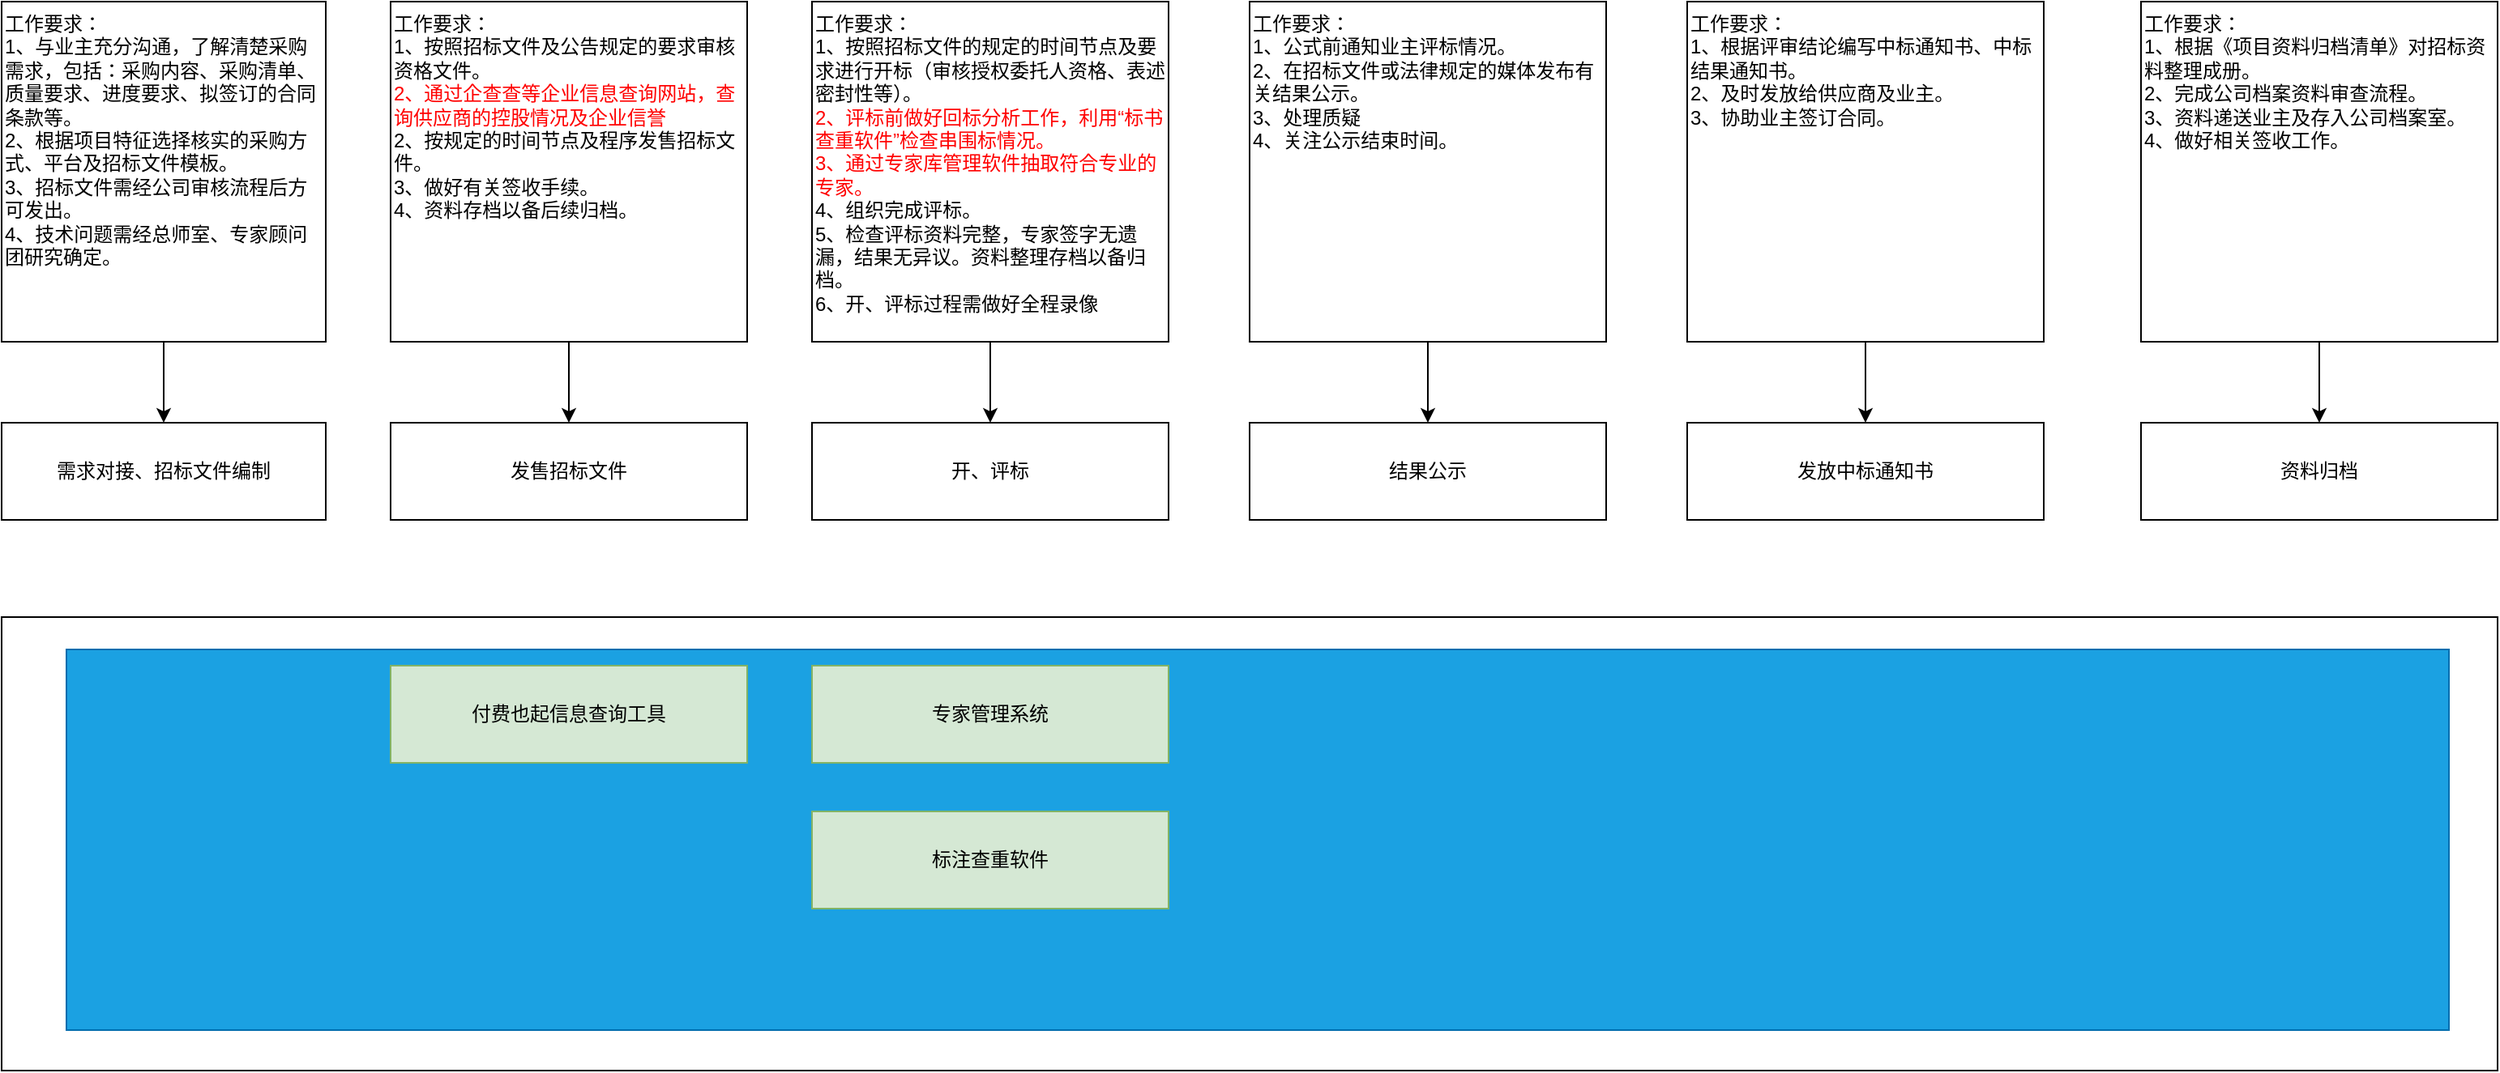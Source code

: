 <mxfile version="22.1.15" type="github">
  <diagram name="第 1 页" id="IvqLFZZhcrXwCMEsDjBW">
    <mxGraphModel dx="1815" dy="1068" grid="1" gridSize="10" guides="1" tooltips="1" connect="1" arrows="1" fold="1" page="1" pageScale="1" pageWidth="3300" pageHeight="4681" math="0" shadow="0">
      <root>
        <mxCell id="0" />
        <mxCell id="1" parent="0" />
        <mxCell id="R8VD1IcNc_u99sHQXmGt-1" value="需求对接、招标文件编制" style="rounded=0;whiteSpace=wrap;html=1;" vertex="1" parent="1">
          <mxGeometry x="160" y="270" width="200" height="60" as="geometry" />
        </mxCell>
        <mxCell id="R8VD1IcNc_u99sHQXmGt-2" value="发售招标文件" style="rounded=0;whiteSpace=wrap;html=1;" vertex="1" parent="1">
          <mxGeometry x="400" y="270" width="220" height="60" as="geometry" />
        </mxCell>
        <mxCell id="R8VD1IcNc_u99sHQXmGt-3" value="开、评标" style="rounded=0;whiteSpace=wrap;html=1;" vertex="1" parent="1">
          <mxGeometry x="660" y="270" width="220" height="60" as="geometry" />
        </mxCell>
        <mxCell id="R8VD1IcNc_u99sHQXmGt-4" value="结果公示" style="rounded=0;whiteSpace=wrap;html=1;" vertex="1" parent="1">
          <mxGeometry x="930" y="270" width="220" height="60" as="geometry" />
        </mxCell>
        <mxCell id="R8VD1IcNc_u99sHQXmGt-5" value="发放中标通知书" style="rounded=0;whiteSpace=wrap;html=1;" vertex="1" parent="1">
          <mxGeometry x="1200" y="270" width="220" height="60" as="geometry" />
        </mxCell>
        <mxCell id="R8VD1IcNc_u99sHQXmGt-16" style="edgeStyle=orthogonalEdgeStyle;rounded=0;orthogonalLoop=1;jettySize=auto;html=1;exitX=0.5;exitY=1;exitDx=0;exitDy=0;entryX=0.5;entryY=0;entryDx=0;entryDy=0;" edge="1" parent="1" source="R8VD1IcNc_u99sHQXmGt-6" target="R8VD1IcNc_u99sHQXmGt-1">
          <mxGeometry relative="1" as="geometry" />
        </mxCell>
        <mxCell id="R8VD1IcNc_u99sHQXmGt-6" value="&lt;div style=&quot;&quot;&gt;&lt;span style=&quot;background-color: initial;&quot;&gt;工作要求：&lt;/span&gt;&lt;/div&gt;1、与业主充分沟通，了解清楚采购需求，包括：采购内容、采购清单、质量要求、进度要求、拟签订的合同条款等。&lt;br&gt;2、根据项目特征选择核实的采购方式、平台及招标文件模板。&lt;br&gt;3、招标文件需经公司审核流程后方可发出。&lt;br&gt;4、技术问题需经总师室、专家顾问团研究确定。" style="rounded=0;whiteSpace=wrap;html=1;align=left;verticalAlign=top;" vertex="1" parent="1">
          <mxGeometry x="160" y="10" width="200" height="210" as="geometry" />
        </mxCell>
        <mxCell id="R8VD1IcNc_u99sHQXmGt-17" style="edgeStyle=orthogonalEdgeStyle;rounded=0;orthogonalLoop=1;jettySize=auto;html=1;exitX=0.5;exitY=1;exitDx=0;exitDy=0;entryX=0.5;entryY=0;entryDx=0;entryDy=0;" edge="1" parent="1" source="R8VD1IcNc_u99sHQXmGt-9" target="R8VD1IcNc_u99sHQXmGt-2">
          <mxGeometry relative="1" as="geometry" />
        </mxCell>
        <mxCell id="R8VD1IcNc_u99sHQXmGt-9" value="&lt;div style=&quot;&quot;&gt;&lt;span style=&quot;background-color: initial;&quot;&gt;工作要求：&lt;/span&gt;&lt;/div&gt;1、按照招标文件及公告规定的要求审核资格文件。&lt;br&gt;&lt;font color=&quot;#ff0000&quot;&gt;2、通过企查查等企业信息查询网站，查询供应商的控股情况及企业信誉&lt;/font&gt;&lt;br&gt;2、按规定的时间节点及程序发售招标文件。&lt;br&gt;3、做好有关签收手续。&lt;br&gt;4、资料存档以备后续归档。" style="rounded=0;whiteSpace=wrap;html=1;align=left;verticalAlign=top;" vertex="1" parent="1">
          <mxGeometry x="400" y="10" width="220" height="210" as="geometry" />
        </mxCell>
        <mxCell id="R8VD1IcNc_u99sHQXmGt-22" style="edgeStyle=orthogonalEdgeStyle;rounded=0;orthogonalLoop=1;jettySize=auto;html=1;exitX=0.5;exitY=1;exitDx=0;exitDy=0;entryX=0.5;entryY=0;entryDx=0;entryDy=0;" edge="1" parent="1" source="R8VD1IcNc_u99sHQXmGt-10" target="R8VD1IcNc_u99sHQXmGt-3">
          <mxGeometry relative="1" as="geometry" />
        </mxCell>
        <mxCell id="R8VD1IcNc_u99sHQXmGt-10" value="&lt;div style=&quot;&quot;&gt;&lt;span style=&quot;background-color: initial;&quot;&gt;工作要求：&lt;/span&gt;&lt;/div&gt;1、按照招标文件的规定的时间节点及要求进行开标（审核授权委托人资格、表述密封性等）。&lt;br&gt;&lt;font color=&quot;#ff0000&quot;&gt;2、评标前做好回标分析工作，利用“标书查重软件”检查串围标情况。&lt;/font&gt;&lt;br&gt;&lt;font color=&quot;#ff0000&quot;&gt;3、通过专家库管理软件抽取符合专业的专家。&lt;/font&gt;&lt;br&gt;4、组织完成评标。&lt;br&gt;5、检查评标资料完整，专家签字无遗漏，结果无异议。资料整理存档以备归档。&lt;br&gt;6、开、评标过程需做好全程录像" style="rounded=0;whiteSpace=wrap;html=1;align=left;verticalAlign=top;" vertex="1" parent="1">
          <mxGeometry x="660" y="10" width="220" height="210" as="geometry" />
        </mxCell>
        <mxCell id="R8VD1IcNc_u99sHQXmGt-23" style="edgeStyle=orthogonalEdgeStyle;rounded=0;orthogonalLoop=1;jettySize=auto;html=1;exitX=0.5;exitY=1;exitDx=0;exitDy=0;entryX=0.5;entryY=0;entryDx=0;entryDy=0;" edge="1" parent="1" source="R8VD1IcNc_u99sHQXmGt-11" target="R8VD1IcNc_u99sHQXmGt-4">
          <mxGeometry relative="1" as="geometry" />
        </mxCell>
        <mxCell id="R8VD1IcNc_u99sHQXmGt-11" value="&lt;div style=&quot;&quot;&gt;&lt;span style=&quot;background-color: initial;&quot;&gt;工作要求：&lt;/span&gt;&lt;/div&gt;1、公式前通知业主评标情况。&lt;br&gt;2、在招标文件或法律规定的媒体发布有关结果公示。&lt;br&gt;3、处理质疑&lt;br&gt;4、关注公示结束时间。" style="rounded=0;whiteSpace=wrap;html=1;align=left;verticalAlign=top;" vertex="1" parent="1">
          <mxGeometry x="930" y="10" width="220" height="210" as="geometry" />
        </mxCell>
        <mxCell id="R8VD1IcNc_u99sHQXmGt-12" value="资料归档" style="rounded=0;whiteSpace=wrap;html=1;" vertex="1" parent="1">
          <mxGeometry x="1480" y="270" width="220" height="60" as="geometry" />
        </mxCell>
        <mxCell id="R8VD1IcNc_u99sHQXmGt-27" style="edgeStyle=orthogonalEdgeStyle;rounded=0;orthogonalLoop=1;jettySize=auto;html=1;exitX=0.5;exitY=1;exitDx=0;exitDy=0;entryX=0.5;entryY=0;entryDx=0;entryDy=0;" edge="1" parent="1" source="R8VD1IcNc_u99sHQXmGt-13" target="R8VD1IcNc_u99sHQXmGt-5">
          <mxGeometry relative="1" as="geometry" />
        </mxCell>
        <mxCell id="R8VD1IcNc_u99sHQXmGt-13" value="&lt;div style=&quot;&quot;&gt;&lt;span style=&quot;background-color: initial;&quot;&gt;工作要求：&lt;/span&gt;&lt;/div&gt;1、根据评审结论编写中标通知书、中标结果通知书。&lt;br&gt;2、及时发放给供应商及业主。&lt;br&gt;3、协助业主签订合同。" style="rounded=0;whiteSpace=wrap;html=1;align=left;verticalAlign=top;" vertex="1" parent="1">
          <mxGeometry x="1200" y="10" width="220" height="210" as="geometry" />
        </mxCell>
        <mxCell id="R8VD1IcNc_u99sHQXmGt-14" value="" style="rounded=0;whiteSpace=wrap;html=1;" vertex="1" parent="1">
          <mxGeometry x="160" y="390" width="1540" height="280" as="geometry" />
        </mxCell>
        <mxCell id="R8VD1IcNc_u99sHQXmGt-26" style="edgeStyle=orthogonalEdgeStyle;rounded=0;orthogonalLoop=1;jettySize=auto;html=1;exitX=0.5;exitY=1;exitDx=0;exitDy=0;entryX=0.5;entryY=0;entryDx=0;entryDy=0;" edge="1" parent="1" source="R8VD1IcNc_u99sHQXmGt-15" target="R8VD1IcNc_u99sHQXmGt-12">
          <mxGeometry relative="1" as="geometry" />
        </mxCell>
        <mxCell id="R8VD1IcNc_u99sHQXmGt-15" value="&lt;div style=&quot;&quot;&gt;&lt;span style=&quot;background-color: initial;&quot;&gt;工作要求：&lt;/span&gt;&lt;/div&gt;1、根据《项目资料归档清单》对招标资料整理成册。&lt;br&gt;2、完成公司档案资料审查流程。&lt;br&gt;3、资料递送业主及存入公司档案室。&lt;br&gt;4、做好相关签收工作。" style="rounded=0;whiteSpace=wrap;html=1;align=left;verticalAlign=top;" vertex="1" parent="1">
          <mxGeometry x="1480" y="10" width="220" height="210" as="geometry" />
        </mxCell>
        <mxCell id="R8VD1IcNc_u99sHQXmGt-21" value="" style="rounded=0;whiteSpace=wrap;html=1;fillColor=#1ba1e2;strokeColor=#006EAF;fontColor=#ffffff;" vertex="1" parent="1">
          <mxGeometry x="200" y="410" width="1470" height="235" as="geometry" />
        </mxCell>
        <mxCell id="R8VD1IcNc_u99sHQXmGt-18" value="付费也起信息查询工具" style="rounded=0;whiteSpace=wrap;html=1;fillColor=#d5e8d4;strokeColor=#82b366;" vertex="1" parent="1">
          <mxGeometry x="400" y="420" width="220" height="60" as="geometry" />
        </mxCell>
        <mxCell id="R8VD1IcNc_u99sHQXmGt-19" value="专家管理系统" style="rounded=0;whiteSpace=wrap;html=1;fillColor=#d5e8d4;strokeColor=#82b366;" vertex="1" parent="1">
          <mxGeometry x="660" y="420" width="220" height="60" as="geometry" />
        </mxCell>
        <mxCell id="R8VD1IcNc_u99sHQXmGt-20" value="标注查重软件" style="rounded=0;whiteSpace=wrap;html=1;fillColor=#d5e8d4;strokeColor=#82b366;" vertex="1" parent="1">
          <mxGeometry x="660" y="510" width="220" height="60" as="geometry" />
        </mxCell>
      </root>
    </mxGraphModel>
  </diagram>
</mxfile>
